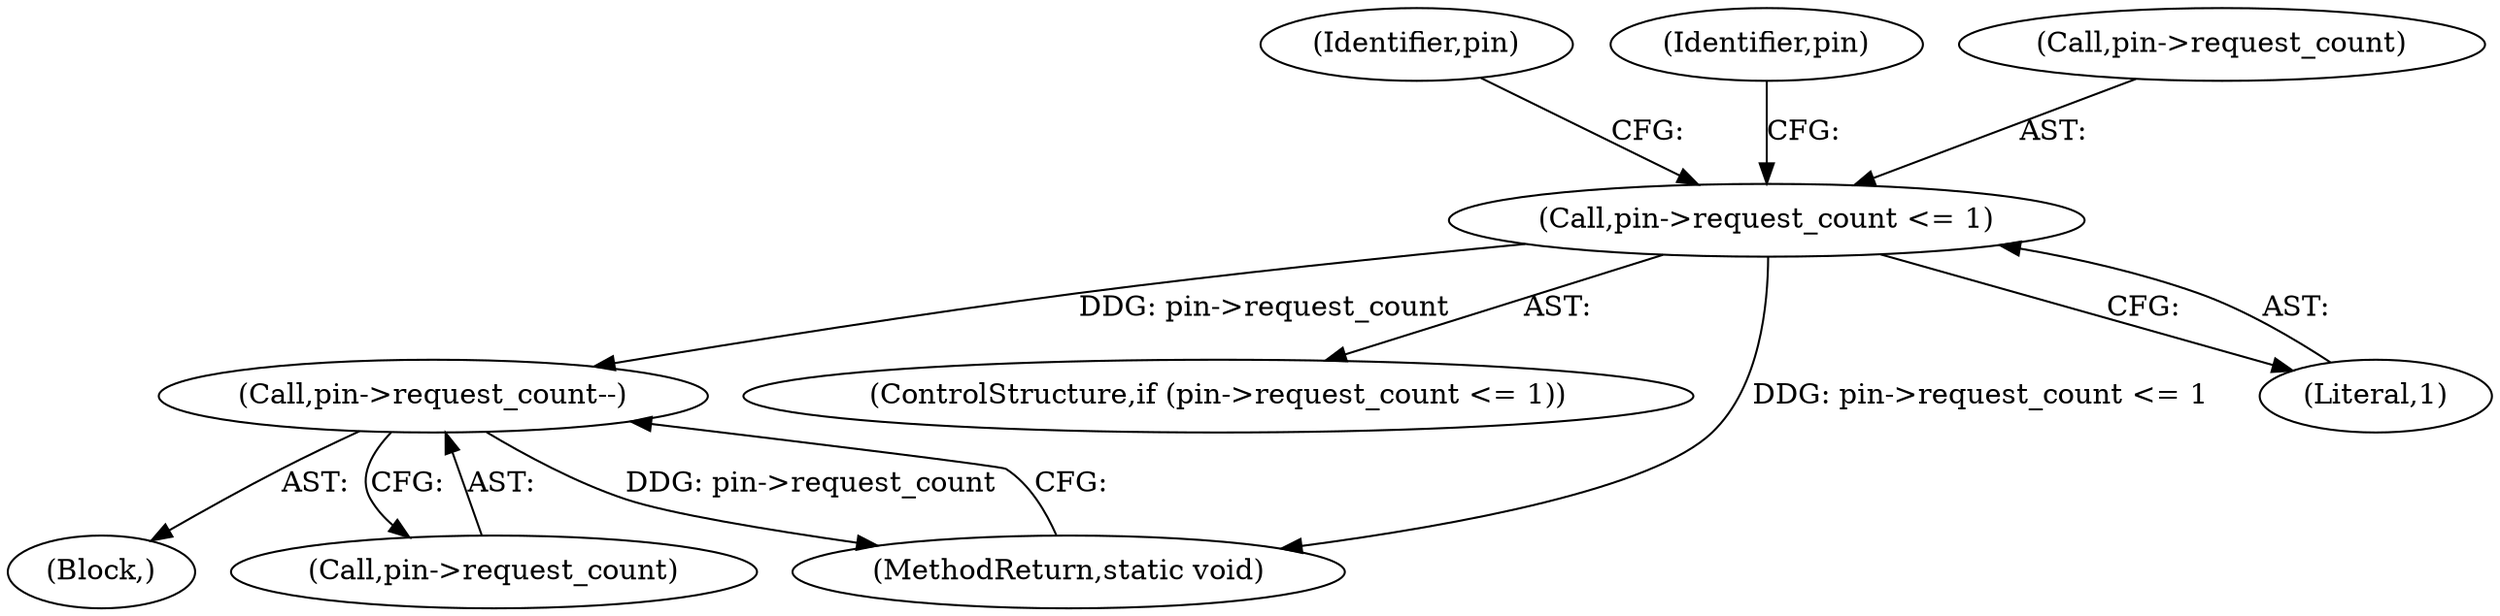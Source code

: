 digraph "0_linux_60a2362f769cf549dc466134efe71c8bf9fbaaba@pointer" {
"1000155" [label="(Call,pin->request_count--)"];
"1000125" [label="(Call,pin->request_count <= 1)"];
"1000133" [label="(Identifier,pin)"];
"1000125" [label="(Call,pin->request_count <= 1)"];
"1000155" [label="(Call,pin->request_count--)"];
"1000154" [label="(Block,)"];
"1000124" [label="(ControlStructure,if (pin->request_count <= 1))"];
"1000156" [label="(Call,pin->request_count)"];
"1000159" [label="(MethodReturn,static void)"];
"1000129" [label="(Literal,1)"];
"1000157" [label="(Identifier,pin)"];
"1000126" [label="(Call,pin->request_count)"];
"1000155" -> "1000154"  [label="AST: "];
"1000155" -> "1000156"  [label="CFG: "];
"1000156" -> "1000155"  [label="AST: "];
"1000159" -> "1000155"  [label="CFG: "];
"1000155" -> "1000159"  [label="DDG: pin->request_count"];
"1000125" -> "1000155"  [label="DDG: pin->request_count"];
"1000125" -> "1000124"  [label="AST: "];
"1000125" -> "1000129"  [label="CFG: "];
"1000126" -> "1000125"  [label="AST: "];
"1000129" -> "1000125"  [label="AST: "];
"1000133" -> "1000125"  [label="CFG: "];
"1000157" -> "1000125"  [label="CFG: "];
"1000125" -> "1000159"  [label="DDG: pin->request_count <= 1"];
}
